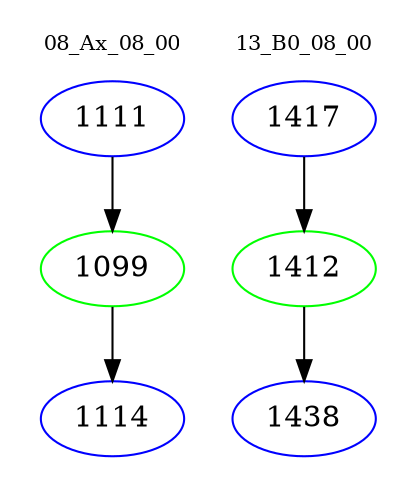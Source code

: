 digraph{
subgraph cluster_0 {
color = white
label = "08_Ax_08_00";
fontsize=10;
T0_1111 [label="1111", color="blue"]
T0_1111 -> T0_1099 [color="black"]
T0_1099 [label="1099", color="green"]
T0_1099 -> T0_1114 [color="black"]
T0_1114 [label="1114", color="blue"]
}
subgraph cluster_1 {
color = white
label = "13_B0_08_00";
fontsize=10;
T1_1417 [label="1417", color="blue"]
T1_1417 -> T1_1412 [color="black"]
T1_1412 [label="1412", color="green"]
T1_1412 -> T1_1438 [color="black"]
T1_1438 [label="1438", color="blue"]
}
}
